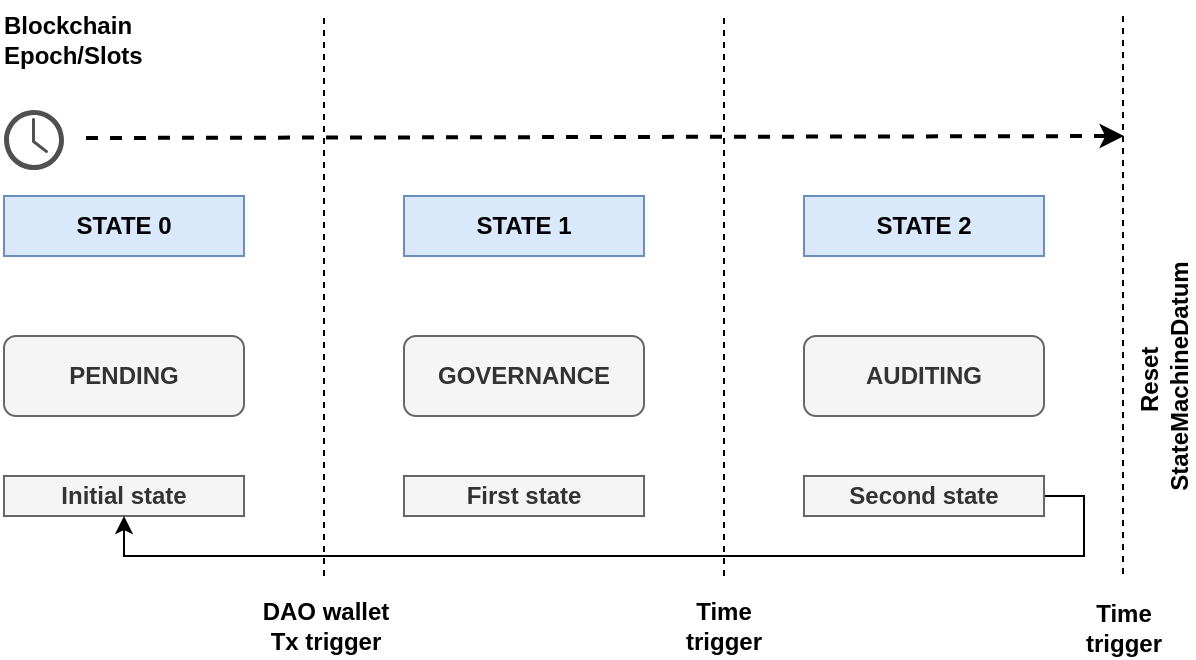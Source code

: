 <mxfile version="21.5.0" type="device">
  <diagram name="Page-1" id="-rh8xruwLAaDXmid51WF">
    <mxGraphModel dx="2074" dy="822" grid="1" gridSize="10" guides="1" tooltips="1" connect="1" arrows="1" fold="1" page="1" pageScale="1" pageWidth="850" pageHeight="1100" math="0" shadow="0">
      <root>
        <mxCell id="0" />
        <mxCell id="1" parent="0" />
        <mxCell id="EKsNd1QYjIjcPVGXbT6W-28" value="&lt;b&gt;PENDING&lt;/b&gt;" style="rounded=1;whiteSpace=wrap;html=1;fillColor=#f5f5f5;fontColor=#333333;strokeColor=#666666;" parent="1" vertex="1">
          <mxGeometry x="160" y="320" width="120" height="40" as="geometry" />
        </mxCell>
        <mxCell id="EKsNd1QYjIjcPVGXbT6W-29" value="&lt;b&gt;GOVERNANCE&lt;/b&gt;" style="rounded=1;whiteSpace=wrap;html=1;fillColor=#f5f5f5;fontColor=#333333;strokeColor=#666666;" parent="1" vertex="1">
          <mxGeometry x="360" y="320" width="120" height="40" as="geometry" />
        </mxCell>
        <mxCell id="EKsNd1QYjIjcPVGXbT6W-30" value="&lt;b&gt;AUDITING&lt;/b&gt;" style="rounded=1;whiteSpace=wrap;html=1;fillColor=#f5f5f5;fontColor=#333333;strokeColor=#666666;" parent="1" vertex="1">
          <mxGeometry x="560" y="320" width="120" height="40" as="geometry" />
        </mxCell>
        <mxCell id="EKsNd1QYjIjcPVGXbT6W-31" value="STATE 1" style="text;html=1;align=center;verticalAlign=middle;whiteSpace=wrap;rounded=0;fontStyle=1;fillColor=#dae8fc;strokeColor=#6c8ebf;" parent="1" vertex="1">
          <mxGeometry x="360" y="250" width="120" height="30" as="geometry" />
        </mxCell>
        <mxCell id="EKsNd1QYjIjcPVGXbT6W-33" value="&lt;b&gt;Initial state&lt;/b&gt;" style="rounded=0;whiteSpace=wrap;html=1;fillColor=#f5f5f5;strokeColor=#666666;fontColor=#333333;" parent="1" vertex="1">
          <mxGeometry x="160" y="390" width="120" height="20" as="geometry" />
        </mxCell>
        <mxCell id="EKsNd1QYjIjcPVGXbT6W-35" value="&lt;b&gt;First state&lt;/b&gt;" style="rounded=0;whiteSpace=wrap;html=1;fillColor=#f5f5f5;fontColor=#333333;strokeColor=#666666;" parent="1" vertex="1">
          <mxGeometry x="360" y="390" width="120" height="20" as="geometry" />
        </mxCell>
        <mxCell id="0c0BiDSdqYaSHgMfu7v8-1" style="edgeStyle=orthogonalEdgeStyle;rounded=0;orthogonalLoop=1;jettySize=auto;html=1;exitX=1;exitY=0.5;exitDx=0;exitDy=0;entryX=0.5;entryY=1;entryDx=0;entryDy=0;" edge="1" parent="1" source="EKsNd1QYjIjcPVGXbT6W-36" target="EKsNd1QYjIjcPVGXbT6W-33">
          <mxGeometry relative="1" as="geometry" />
        </mxCell>
        <mxCell id="EKsNd1QYjIjcPVGXbT6W-36" value="&lt;b&gt;Second state&lt;/b&gt;" style="rounded=0;whiteSpace=wrap;html=1;fillColor=#f5f5f5;strokeColor=#666666;fontColor=#333333;" parent="1" vertex="1">
          <mxGeometry x="560" y="390" width="120" height="20" as="geometry" />
        </mxCell>
        <mxCell id="EKsNd1QYjIjcPVGXbT6W-43" value="" style="sketch=0;pointerEvents=1;shadow=0;dashed=0;html=1;strokeColor=none;fillColor=#505050;labelPosition=center;verticalLabelPosition=bottom;verticalAlign=top;outlineConnect=0;align=center;shape=mxgraph.office.concepts.clock;aspect=fixed;" parent="1" vertex="1">
          <mxGeometry x="160" y="207" width="30" height="30" as="geometry" />
        </mxCell>
        <mxCell id="EKsNd1QYjIjcPVGXbT6W-44" value="" style="endArrow=classic;html=1;strokeWidth=2;rounded=0;endFill=1;dashed=1;" parent="1" edge="1">
          <mxGeometry width="50" height="50" relative="1" as="geometry">
            <mxPoint x="201" y="221" as="sourcePoint" />
            <mxPoint x="720" y="220" as="targetPoint" />
          </mxGeometry>
        </mxCell>
        <mxCell id="EKsNd1QYjIjcPVGXbT6W-46" value="" style="endArrow=none;html=1;rounded=0;dashed=1;" parent="1" edge="1">
          <mxGeometry width="50" height="50" relative="1" as="geometry">
            <mxPoint x="320" y="440" as="sourcePoint" />
            <mxPoint x="320" y="160" as="targetPoint" />
          </mxGeometry>
        </mxCell>
        <mxCell id="EKsNd1QYjIjcPVGXbT6W-47" value="" style="endArrow=none;html=1;rounded=0;dashed=1;" parent="1" edge="1">
          <mxGeometry width="50" height="50" relative="1" as="geometry">
            <mxPoint x="520" y="440" as="sourcePoint" />
            <mxPoint x="520" y="160" as="targetPoint" />
          </mxGeometry>
        </mxCell>
        <mxCell id="EKsNd1QYjIjcPVGXbT6W-50" value="&lt;div style=&quot;&quot;&gt;&lt;b style=&quot;background-color: initial;&quot;&gt;DAO&amp;nbsp;&lt;/b&gt;&lt;b style=&quot;background-color: initial;&quot;&gt;wallet&lt;/b&gt;&lt;/div&gt;&lt;b&gt;&lt;div style=&quot;&quot;&gt;&lt;b style=&quot;background-color: initial;&quot;&gt;Tx trigger&lt;/b&gt;&lt;/div&gt;&lt;/b&gt;" style="text;html=1;strokeColor=none;fillColor=none;align=center;verticalAlign=middle;whiteSpace=wrap;rounded=0;" parent="1" vertex="1">
          <mxGeometry x="286" y="450" width="70" height="30" as="geometry" />
        </mxCell>
        <mxCell id="EKsNd1QYjIjcPVGXbT6W-52" value="&lt;b&gt;Blockchain&lt;br&gt;Epoch/Slots&lt;/b&gt;" style="text;html=1;align=left;verticalAlign=middle;resizable=0;points=[];autosize=1;strokeColor=none;fillColor=none;" parent="1" vertex="1">
          <mxGeometry x="158" y="152" width="90" height="40" as="geometry" />
        </mxCell>
        <mxCell id="EKsNd1QYjIjcPVGXbT6W-55" value="" style="endArrow=none;html=1;rounded=0;dashed=1;" parent="1" edge="1">
          <mxGeometry width="50" height="50" relative="1" as="geometry">
            <mxPoint x="719.5" y="439" as="sourcePoint" />
            <mxPoint x="719.5" y="159" as="targetPoint" />
          </mxGeometry>
        </mxCell>
        <mxCell id="EKsNd1QYjIjcPVGXbT6W-60" value="&lt;div style=&quot;&quot;&gt;&lt;b&gt;Time trigger&lt;/b&gt;&lt;/div&gt;" style="text;html=1;strokeColor=none;fillColor=none;align=center;verticalAlign=middle;whiteSpace=wrap;rounded=0;" parent="1" vertex="1">
          <mxGeometry x="485" y="449" width="70" height="31" as="geometry" />
        </mxCell>
        <mxCell id="EKsNd1QYjIjcPVGXbT6W-61" value="&lt;div style=&quot;&quot;&gt;&lt;b style=&quot;border-color: var(--border-color);&quot;&gt;Time trigger&lt;/b&gt;&lt;br&gt;&lt;/div&gt;" style="text;html=1;strokeColor=none;fillColor=none;align=center;verticalAlign=middle;whiteSpace=wrap;rounded=0;" parent="1" vertex="1">
          <mxGeometry x="685" y="451" width="70" height="30" as="geometry" />
        </mxCell>
        <mxCell id="EKsNd1QYjIjcPVGXbT6W-62" value="&lt;b&gt;Reset&amp;nbsp; &lt;br&gt;StateMachineDatum&lt;/b&gt;" style="text;html=1;strokeColor=none;fillColor=none;align=center;verticalAlign=middle;whiteSpace=wrap;rounded=0;rotation=-90;" parent="1" vertex="1">
          <mxGeometry x="710" y="325" width="60" height="30" as="geometry" />
        </mxCell>
        <mxCell id="EKsNd1QYjIjcPVGXbT6W-63" value="STATE 0" style="text;html=1;align=center;verticalAlign=middle;whiteSpace=wrap;rounded=0;fontStyle=1;fillColor=#dae8fc;strokeColor=#6c8ebf;" parent="1" vertex="1">
          <mxGeometry x="160" y="250" width="120" height="30" as="geometry" />
        </mxCell>
        <mxCell id="EKsNd1QYjIjcPVGXbT6W-64" value="STATE 2" style="text;html=1;align=center;verticalAlign=middle;whiteSpace=wrap;rounded=0;fontStyle=1;fillColor=#dae8fc;strokeColor=#6c8ebf;" parent="1" vertex="1">
          <mxGeometry x="560" y="250" width="120" height="30" as="geometry" />
        </mxCell>
      </root>
    </mxGraphModel>
  </diagram>
</mxfile>
